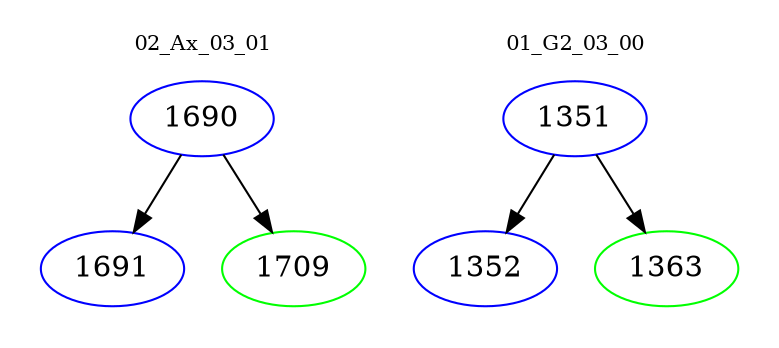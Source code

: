 digraph{
subgraph cluster_0 {
color = white
label = "02_Ax_03_01";
fontsize=10;
T0_1690 [label="1690", color="blue"]
T0_1690 -> T0_1691 [color="black"]
T0_1691 [label="1691", color="blue"]
T0_1690 -> T0_1709 [color="black"]
T0_1709 [label="1709", color="green"]
}
subgraph cluster_1 {
color = white
label = "01_G2_03_00";
fontsize=10;
T1_1351 [label="1351", color="blue"]
T1_1351 -> T1_1352 [color="black"]
T1_1352 [label="1352", color="blue"]
T1_1351 -> T1_1363 [color="black"]
T1_1363 [label="1363", color="green"]
}
}
